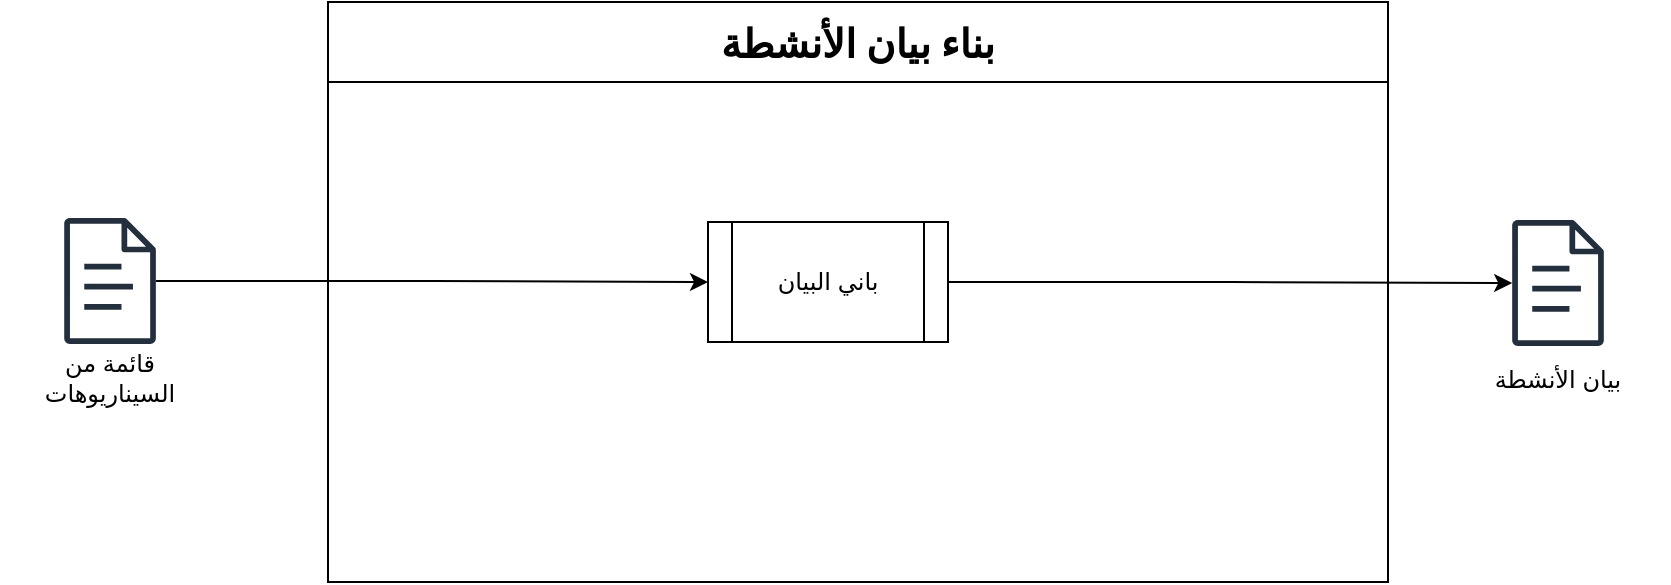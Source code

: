 <mxfile version="24.7.7">
  <diagram name="Page-1" id="2USL1uWt5f9-v_7K8NZM">
    <mxGraphModel dx="1892" dy="575" grid="1" gridSize="10" guides="1" tooltips="1" connect="1" arrows="1" fold="1" page="1" pageScale="1" pageWidth="850" pageHeight="1100" math="0" shadow="0">
      <root>
        <mxCell id="0" />
        <mxCell id="1" parent="0" />
        <mxCell id="jHPJCZHiImO-W6S5AD-i-1" value="" style="rounded=0;whiteSpace=wrap;html=1;fillColor=default;" parent="1" vertex="1">
          <mxGeometry x="150" y="310" width="530" height="250" as="geometry" />
        </mxCell>
        <mxCell id="jHPJCZHiImO-W6S5AD-i-2" value="&lt;span style=&quot;font-size:15.0pt;&lt;br/&gt;mso-ansi-font-size:12.0pt;font-family:&amp;quot;Traditional Arabic&amp;quot;,serif;mso-ascii-font-family:&lt;br/&gt;&amp;quot;Times New Roman&amp;quot;;mso-fareast-font-family:&amp;quot;Times New Roman&amp;quot;;mso-hansi-font-family:&lt;br/&gt;&amp;quot;Times New Roman&amp;quot;;mso-ansi-language:EN-US;mso-fareast-language:EN-US;&lt;br/&gt;mso-bidi-language:AR-SY&quot; dir=&quot;RTL&quot; lang=&quot;AR-SY&quot;&gt;&lt;b&gt;بناء بيان الأنشطة&lt;/b&gt;&lt;/span&gt;" style="rounded=0;whiteSpace=wrap;html=1;" parent="1" vertex="1">
          <mxGeometry x="150" y="270" width="530" height="40" as="geometry" />
        </mxCell>
        <mxCell id="jHPJCZHiImO-W6S5AD-i-8" style="edgeStyle=orthogonalEdgeStyle;rounded=0;orthogonalLoop=1;jettySize=auto;html=1;entryX=0;entryY=0.5;entryDx=0;entryDy=0;" parent="1" source="jHPJCZHiImO-W6S5AD-i-3" target="jHPJCZHiImO-W6S5AD-i-5" edge="1">
          <mxGeometry relative="1" as="geometry" />
        </mxCell>
        <mxCell id="jHPJCZHiImO-W6S5AD-i-3" value="" style="sketch=0;outlineConnect=0;fontColor=#232F3E;gradientColor=none;fillColor=#232F3D;strokeColor=none;dashed=0;verticalLabelPosition=bottom;verticalAlign=top;align=center;html=1;fontSize=12;fontStyle=0;aspect=fixed;pointerEvents=1;shape=mxgraph.aws4.document;" parent="1" vertex="1">
          <mxGeometry x="18" y="378" width="46.04" height="63" as="geometry" />
        </mxCell>
        <mxCell id="jHPJCZHiImO-W6S5AD-i-4" value="قائمة من السيناريوهات" style="text;html=1;align=center;verticalAlign=middle;whiteSpace=wrap;rounded=0;" parent="1" vertex="1">
          <mxGeometry x="-13.98" y="448" width="110" height="20" as="geometry" />
        </mxCell>
        <mxCell id="jHPJCZHiImO-W6S5AD-i-9" style="edgeStyle=orthogonalEdgeStyle;rounded=0;orthogonalLoop=1;jettySize=auto;html=1;" parent="1" source="jHPJCZHiImO-W6S5AD-i-5" target="jHPJCZHiImO-W6S5AD-i-6" edge="1">
          <mxGeometry relative="1" as="geometry" />
        </mxCell>
        <mxCell id="jHPJCZHiImO-W6S5AD-i-5" value="باني البيان" style="shape=process;whiteSpace=wrap;html=1;backgroundOutline=1;" parent="1" vertex="1">
          <mxGeometry x="340" y="380" width="120" height="60" as="geometry" />
        </mxCell>
        <mxCell id="jHPJCZHiImO-W6S5AD-i-6" value="" style="sketch=0;outlineConnect=0;fontColor=#232F3E;gradientColor=none;fillColor=#232F3D;strokeColor=none;dashed=0;verticalLabelPosition=bottom;verticalAlign=top;align=center;html=1;fontSize=12;fontStyle=0;aspect=fixed;pointerEvents=1;shape=mxgraph.aws4.document;" parent="1" vertex="1">
          <mxGeometry x="741.98" y="379" width="46.04" height="63" as="geometry" />
        </mxCell>
        <mxCell id="jHPJCZHiImO-W6S5AD-i-7" value="بيان الأنشطة" style="text;html=1;align=center;verticalAlign=middle;whiteSpace=wrap;rounded=0;" parent="1" vertex="1">
          <mxGeometry x="710" y="449" width="110" height="20" as="geometry" />
        </mxCell>
      </root>
    </mxGraphModel>
  </diagram>
</mxfile>
